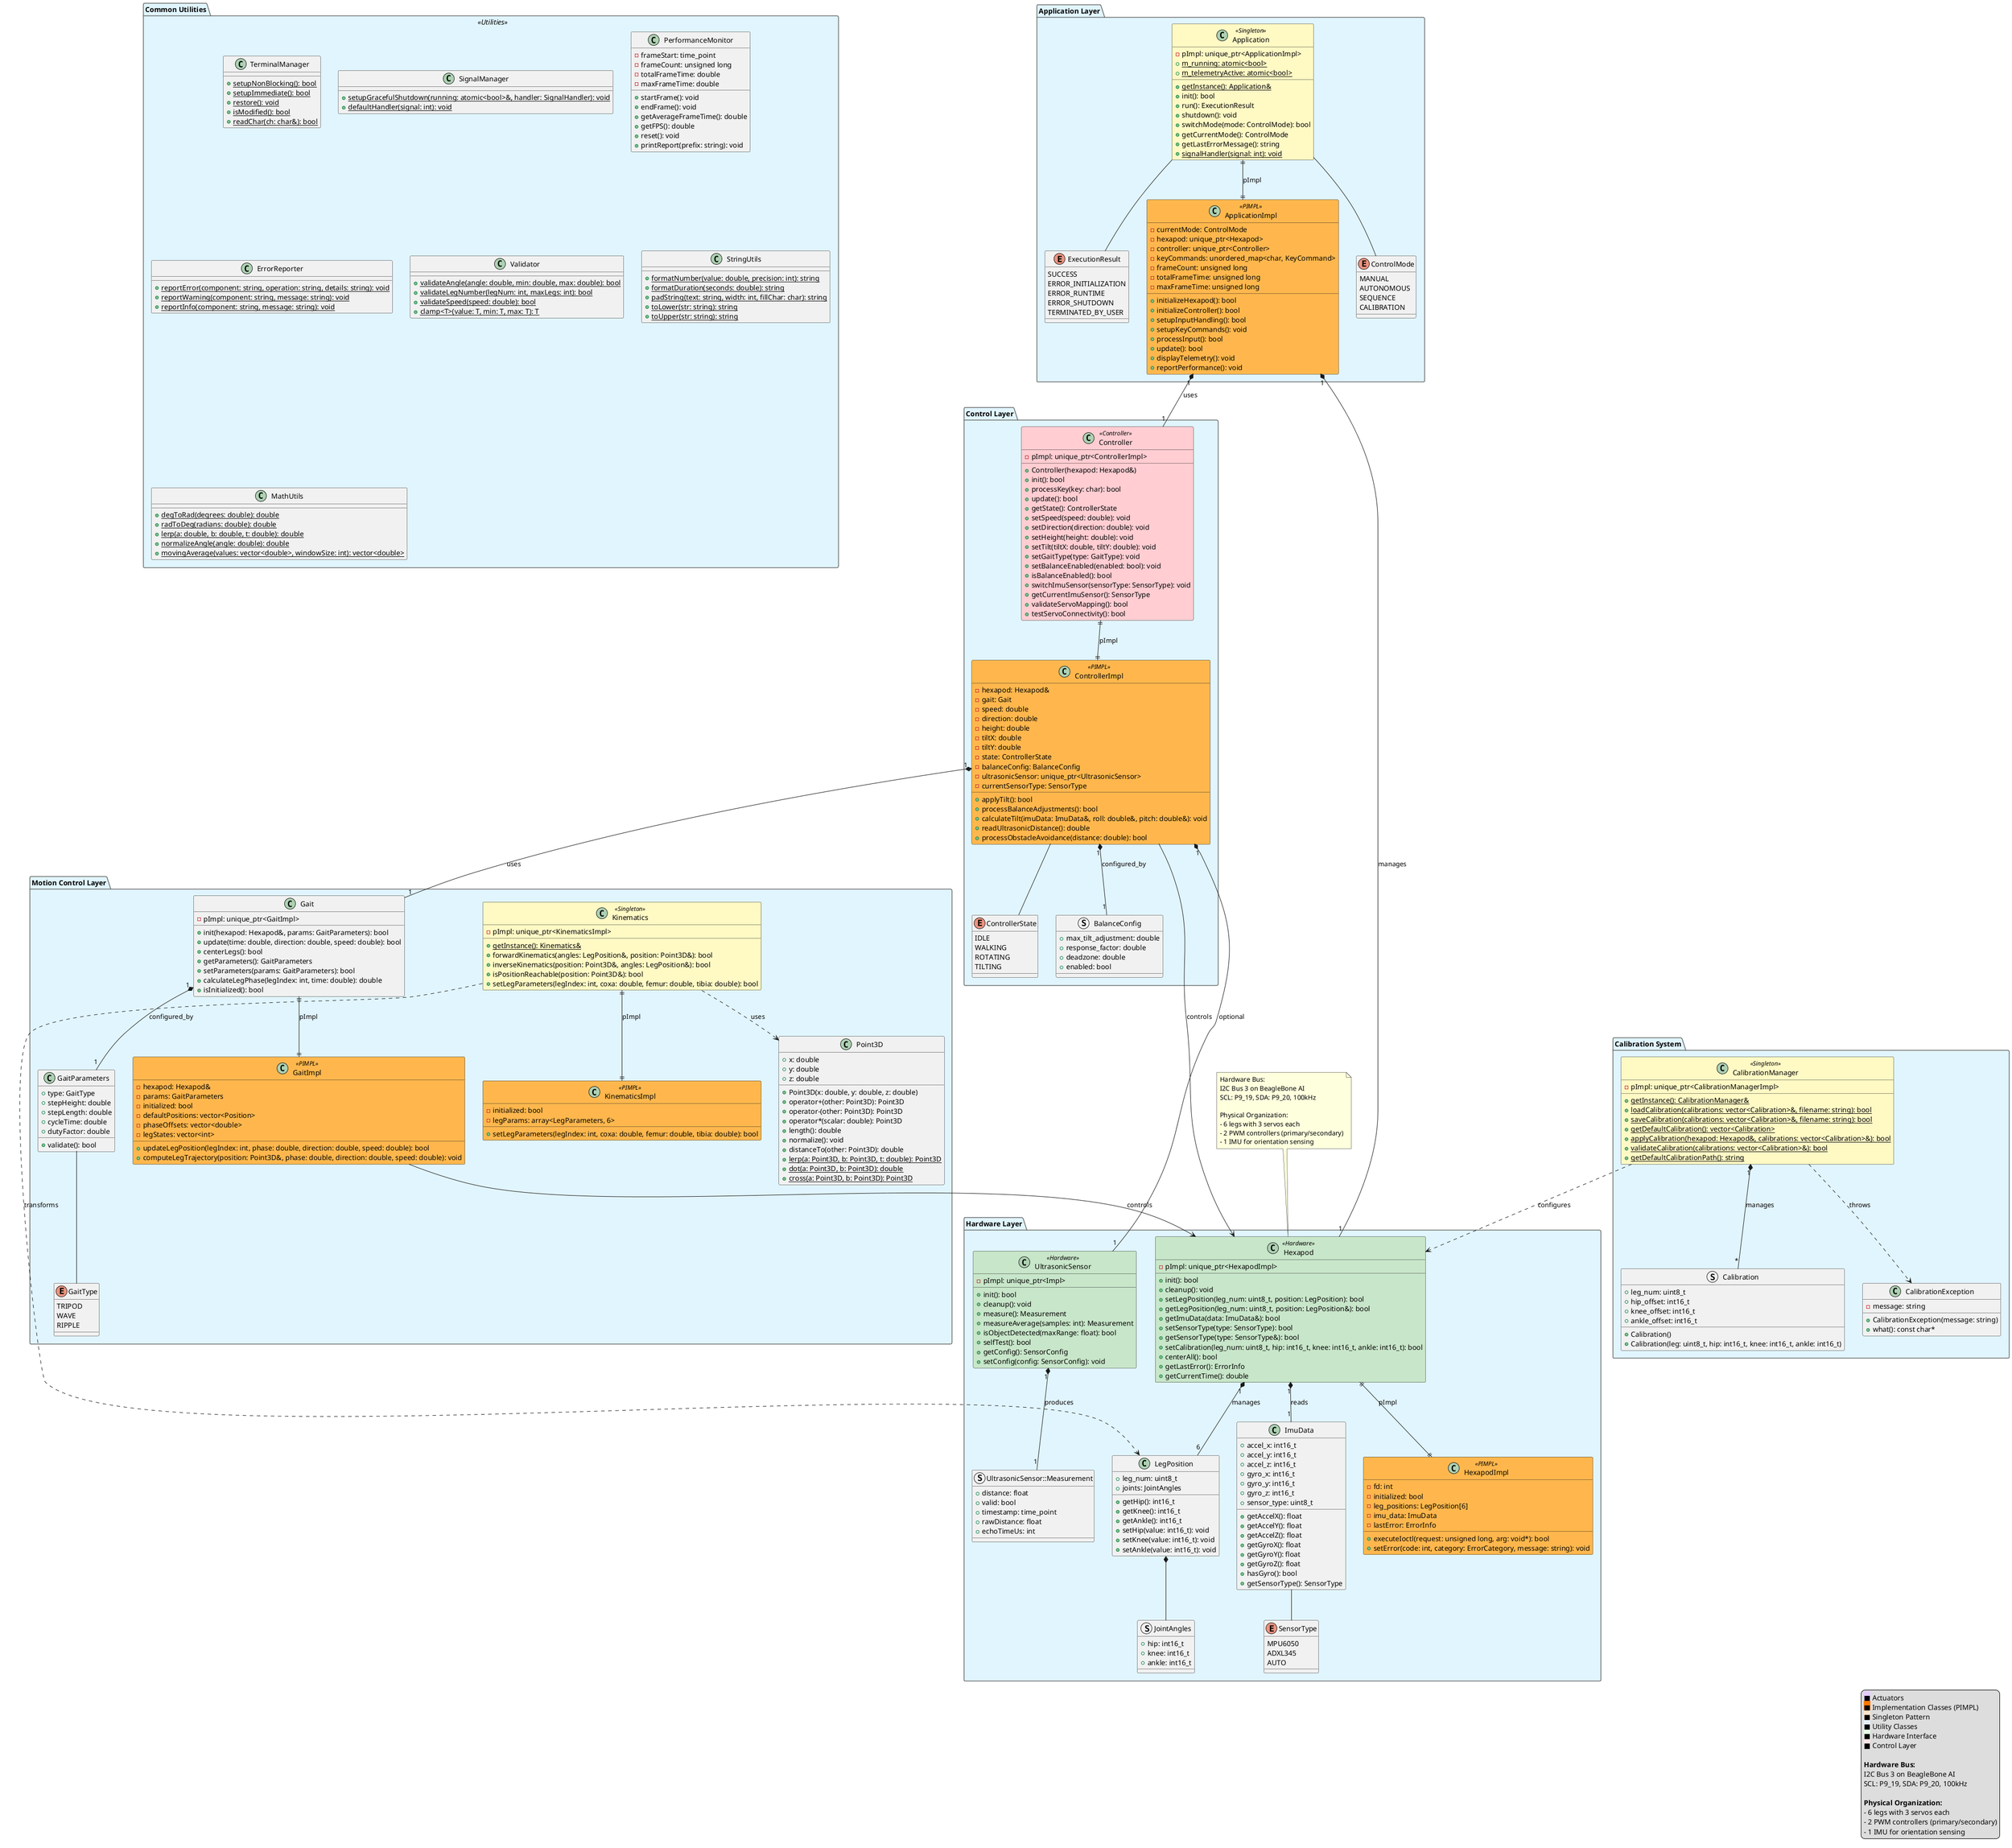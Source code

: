 /'
 * Hexapod Project - A Reinforcement Learning-based Autonomous Hexapod
 * Copyright (C) 2025  Nguyen Trong Phuc
 *
 * This program is free software; you can redistribute it and/or modify
 * it under the terms of the GNU General Public License as published by
 * the Free Software Foundation; either version 2 of the License, or
 * (at your option) any later version.
 *
 * This program is distributed in the hope that it will be useful,
 * but WITHOUT ANY WARRANTY; without even the implied warranty of
 * MERCHANTABILITY or FITNESS FOR A PARTICULAR PURPOSE.  See the
 * GNU General Public License for more details.
 *
 * You should have received a copy of the GNU General Public License
 * along with this program; if not, write to the Free Software Foundation,
 * Inc., 51 Franklin Street, Fifth Floor, Boston, MA 02110-1301 USA.
 '/

@startuml class
!define RECTANGLE class

skinparam class {
    BackgroundColor<<Actuators>> #D1C4E9
    BackgroundColor<<PIMPL>> #FFB74D
    BackgroundColor<<Singleton>> #FFF9C4
    BackgroundColor<<Utilities>> #B3E5FC
    BackgroundColor<<Hardware>> #C8E6C9
    BackgroundColor<<Controller>> #FFCDD2
}

skinparam package {
    BackgroundColor #E1F5FE
    BorderColor #666666
}

package "Hardware Layer" {
    class Hexapod <<Hardware>> {
        -pImpl: unique_ptr<HexapodImpl>
        +init(): bool
        +cleanup(): void
        +setLegPosition(leg_num: uint8_t, position: LegPosition): bool
        +getLegPosition(leg_num: uint8_t, position: LegPosition&): bool
        +getImuData(data: ImuData&): bool
        +setSensorType(type: SensorType): bool
        +getSensorType(type: SensorType&): bool
        +setCalibration(leg_num: uint8_t, hip: int16_t, knee: int16_t, ankle: int16_t): bool
        +centerAll(): bool
        +getLastError(): ErrorInfo
        +getCurrentTime(): double
    }

    class HexapodImpl <<PIMPL>> {
        -fd: int
        -initialized: bool
        -leg_positions: LegPosition[6]
        -imu_data: ImuData
        -lastError: ErrorInfo
        +executeIoctl(request: unsigned long, arg: void*): bool
        +setError(code: int, category: ErrorCategory, message: string): void
    }

    class LegPosition {
        +leg_num: uint8_t
        +joints: JointAngles
        +getHip(): int16_t
        +getKnee(): int16_t
        +getAnkle(): int16_t
        +setHip(value: int16_t): void
        +setKnee(value: int16_t): void
        +setAnkle(value: int16_t): void
    }

    struct JointAngles {
        +hip: int16_t
        +knee: int16_t
        +ankle: int16_t
    }

    class ImuData {
        +accel_x: int16_t
        +accel_y: int16_t
        +accel_z: int16_t
        +gyro_x: int16_t
        +gyro_y: int16_t
        +gyro_z: int16_t
        +sensor_type: uint8_t
        +getAccelX(): float
        +getAccelY(): float
        +getAccelZ(): float
        +getGyroX(): float
        +getGyroY(): float
        +getGyroZ(): float
        +hasGyro(): bool
        +getSensorType(): SensorType
    }

    enum SensorType {
        MPU6050
        ADXL345
        AUTO
    }

    class UltrasonicSensor <<Hardware>> {
        -pImpl: unique_ptr<Impl>
        +init(): bool
        +cleanup(): void
        +measure(): Measurement
        +measureAverage(samples: int): Measurement
        +isObjectDetected(maxRange: float): bool
        +selfTest(): bool
        +getConfig(): SensorConfig
        +setConfig(config: SensorConfig): void
    }

    struct UltrasonicSensor::Measurement {
        +distance: float
        +valid: bool
        +timestamp: time_point
        +rawDistance: float
        +echoTimeUs: int
    }
}

package "Motion Control Layer" {
    class Kinematics <<Singleton>> {
        -pImpl: unique_ptr<KinematicsImpl>
        +{static}getInstance(): Kinematics&
        +forwardKinematics(angles: LegPosition&, position: Point3D&): bool
        +inverseKinematics(position: Point3D&, angles: LegPosition&): bool
        +isPositionReachable(position: Point3D&): bool
        +setLegParameters(legIndex: int, coxa: double, femur: double, tibia: double): bool
    }

    class KinematicsImpl <<PIMPL>> {
        -initialized: bool
        -legParams: array<LegParameters, 6>
        +setLegParameters(legIndex: int, coxa: double, femur: double, tibia: double): bool
    }

    class Point3D {
        +x: double
        +y: double
        +z: double
        +Point3D(x: double, y: double, z: double)
        +operator+(other: Point3D): Point3D
        +operator-(other: Point3D): Point3D
        +operator*(scalar: double): Point3D
        +length(): double
        +normalize(): void
        +distanceTo(other: Point3D): double
        +{static}lerp(a: Point3D, b: Point3D, t: double): Point3D
        +{static}dot(a: Point3D, b: Point3D): double
        +{static}cross(a: Point3D, b: Point3D): Point3D
    }

    class Gait {
        -pImpl: unique_ptr<GaitImpl>
        +init(hexapod: Hexapod&, params: GaitParameters): bool
        +update(time: double, direction: double, speed: double): bool
        +centerLegs(): bool
        +getParameters(): GaitParameters
        +setParameters(params: GaitParameters): bool
        +calculateLegPhase(legIndex: int, time: double): double
        +isInitialized(): bool
    }

    class GaitImpl <<PIMPL>> {
        -hexapod: Hexapod&
        -params: GaitParameters
        -initialized: bool
        -defaultPositions: vector<Position>
        -phaseOffsets: vector<double>
        -legStates: vector<int>
        +updateLegPosition(legIndex: int, phase: double, direction: double, speed: double): bool
        +computeLegTrajectory(position: Point3D&, phase: double, direction: double, speed: double): void
    }

    class GaitParameters {
        +type: GaitType
        +stepHeight: double
        +stepLength: double
        +cycleTime: double
        +dutyFactor: double
        +validate(): bool
    }

    enum GaitType {
        TRIPOD
        WAVE
        RIPPLE
    }
}

package "Control Layer" {
    class Controller <<Controller>> {
        -pImpl: unique_ptr<ControllerImpl>
        +Controller(hexapod: Hexapod&)
        +init(): bool
        +processKey(key: char): bool
        +update(): bool
        +getState(): ControllerState
        +setSpeed(speed: double): void
        +setDirection(direction: double): void
        +setHeight(height: double): void
        +setTilt(tiltX: double, tiltY: double): void
        +setGaitType(type: GaitType): void
        +setBalanceEnabled(enabled: bool): void
        +isBalanceEnabled(): bool
        +switchImuSensor(sensorType: SensorType): void
        +getCurrentImuSensor(): SensorType
        +validateServoMapping(): bool
        +testServoConnectivity(): bool
    }

    class ControllerImpl <<PIMPL>> {
        -hexapod: Hexapod&
        -gait: Gait
        -speed: double
        -direction: double
        -height: double
        -tiltX: double
        -tiltY: double
        -state: ControllerState
        -balanceConfig: BalanceConfig
        -ultrasonicSensor: unique_ptr<UltrasonicSensor>
        -currentSensorType: SensorType
        +applyTilt(): bool
        +processBalanceAdjustments(): bool
        +calculateTilt(imuData: ImuData&, roll: double&, pitch: double&): void
        +readUltrasonicDistance(): double
        +processObstacleAvoidance(distance: double): bool
    }

    enum ControllerState {
        IDLE
        WALKING
        ROTATING
        TILTING
    }

    struct BalanceConfig {
        +max_tilt_adjustment: double
        +response_factor: double
        +deadzone: double
        +enabled: bool
    }
}

package "Application Layer" {
    class Application <<Singleton>> {
        -pImpl: unique_ptr<ApplicationImpl>
        +{static}getInstance(): Application&
        +{static}m_running: atomic<bool>
        +{static}m_telemetryActive: atomic<bool>
        +init(): bool
        +run(): ExecutionResult
        +shutdown(): void
        +switchMode(mode: ControlMode): bool
        +getCurrentMode(): ControlMode
        +getLastErrorMessage(): string
        +{static}signalHandler(signal: int): void
    }

    class ApplicationImpl <<PIMPL>> {
        -currentMode: ControlMode
        -hexapod: unique_ptr<Hexapod>
        -controller: unique_ptr<Controller>
        -keyCommands: unordered_map<char, KeyCommand>
        -frameCount: unsigned long
        -totalFrameTime: unsigned long
        -maxFrameTime: unsigned long
        +initializeHexapod(): bool
        +initializeController(): bool
        +setupInputHandling(): bool
        +setupKeyCommands(): void
        +processInput(): bool
        +update(): bool
        +displayTelemetry(): void
        +reportPerformance(): void
    }

    enum ControlMode {
        MANUAL
        AUTONOMOUS
        SEQUENCE
        CALIBRATION
    }

    enum ExecutionResult {
        SUCCESS
        ERROR_INITIALIZATION
        ERROR_RUNTIME
        ERROR_SHUTDOWN
        TERMINATED_BY_USER
    }
}

package "Calibration System" {
    class CalibrationManager <<Singleton>> {
        -pImpl: unique_ptr<CalibrationManagerImpl>
        +{static}getInstance(): CalibrationManager&
        +{static}loadCalibration(calibrations: vector<Calibration>&, filename: string): bool
        +{static}saveCalibration(calibrations: vector<Calibration>&, filename: string): bool
        +{static}getDefaultCalibration(): vector<Calibration>
        +{static}applyCalibration(hexapod: Hexapod&, calibrations: vector<Calibration>&): bool
        +{static}validateCalibration(calibrations: vector<Calibration>&): bool
        +{static}getDefaultCalibrationPath(): string
    }

    struct Calibration {
        +leg_num: uint8_t
        +hip_offset: int16_t
        +knee_offset: int16_t
        +ankle_offset: int16_t
        +Calibration()
        +Calibration(leg: uint8_t, hip: int16_t, knee: int16_t, ankle: int16_t)
    }

    class CalibrationException {
        -message: string
        +CalibrationException(message: string)
        +what(): const char*
    }
}

package "Common Utilities" <<Utilities>> {
    class TerminalManager {
        +{static}setupNonBlocking(): bool
        +{static}setupImmediate(): bool
        +{static}restore(): void
        +{static}isModified(): bool
        +{static}readChar(ch: char&): bool
    }

    class SignalManager {
        +{static}setupGracefulShutdown(running: atomic<bool>&, handler: SignalHandler): void
        +{static}defaultHandler(signal: int): void
    }

    class PerformanceMonitor {
        -frameStart: time_point
        -frameCount: unsigned long
        -totalFrameTime: double
        -maxFrameTime: double
        +startFrame(): void
        +endFrame(): void
        +getAverageFrameTime(): double
        +getFPS(): double
        +reset(): void
        +printReport(prefix: string): void
    }

    class ErrorReporter {
        +{static}reportError(component: string, operation: string, details: string): void
        +{static}reportWarning(component: string, message: string): void
        +{static}reportInfo(component: string, message: string): void
    }

    class Validator {
        +{static}validateAngle(angle: double, min: double, max: double): bool
        +{static}validateLegNumber(legNum: int, maxLegs: int): bool
        +{static}validateSpeed(speed: double): bool
        +{static}clamp<T>(value: T, min: T, max: T): T
    }

    class StringUtils {
        +{static}formatNumber(value: double, precision: int): string
        +{static}formatDuration(seconds: double): string
        +{static}padString(text: string, width: int, fillChar: char): string
        +{static}toLower(str: string): string
        +{static}toUpper(str: string): string
    }

    class MathUtils {
        +{static}degToRad(degrees: double): double
        +{static}radToDeg(radians: double): double
        +{static}lerp(a: double, b: double, t: double): double
        +{static}normalizeAngle(angle: double): double
        +{static}movingAverage(values: vector<double>, windowSize: int): vector<double>
    }
}

' Relationships
Hexapod ||--|| HexapodImpl : pImpl
Hexapod "1" *-- "6" LegPosition : manages
LegPosition *-- JointAngles
Hexapod "1" *-- "1" ImuData : reads
ImuData -- SensorType

Kinematics ||--|| KinematicsImpl : pImpl
Kinematics ..> Point3D : uses
Kinematics ..> LegPosition : transforms

Gait ||--|| GaitImpl : pImpl
GaitImpl --> Hexapod : controls
Gait "1" *-- "1" GaitParameters : configured_by
GaitParameters -- GaitType

Controller ||--|| ControllerImpl : pImpl
ControllerImpl --> Hexapod : controls
ControllerImpl "1" *-- "1" Gait : uses
ControllerImpl "1" *-- "1" UltrasonicSensor : optional
ControllerImpl "1" *-- "1" BalanceConfig : configured_by
ControllerImpl -- ControllerState

Application ||--|| ApplicationImpl : pImpl
ApplicationImpl "1" *-- "1" Hexapod : manages
ApplicationImpl "1" *-- "1" Controller : uses
Application -- ControlMode
Application -- ExecutionResult

CalibrationManager "1" *-- "*" Calibration : manages
CalibrationManager ..> Hexapod : configures
CalibrationManager ..> CalibrationException : throws

UltrasonicSensor "1" *-- "1" UltrasonicSensor::Measurement : produces

' Constants and Configuration
note top of Hexapod : Hardware Bus:\nI2C Bus 3 on BeagleBone AI\nSCL: P9_19, SDA: P9_20, 100kHz\n\nPhysical Organization:\n- 6 legs with 3 servos each\n- 2 PWM controllers (primary/secondary)\n- 1 IMU for orientation sensing

legend right
  <back:#E6CCFF>■</back> Actuators
  <back:#FF7700>■</back> Implementation Classes (PIMPL)
  <back:#FFE6CC>■</back> Singleton Pattern
  <back:#E6F3FF>■</back> Utility Classes
  <back:#E6FFE6>■</back> Hardware Interface
  <back:#FFE6E6>■</back> Control Layer
  
  <b>Hardware Bus:</b>
  I2C Bus 3 on BeagleBone AI
  SCL: P9_19, SDA: P9_20, 100kHz
  
  <b>Physical Organization:</b>
  - 6 legs with 3 servos each
  - 2 PWM controllers (primary/secondary)
  - 1 IMU for orientation sensing
endlegend

@enduml
